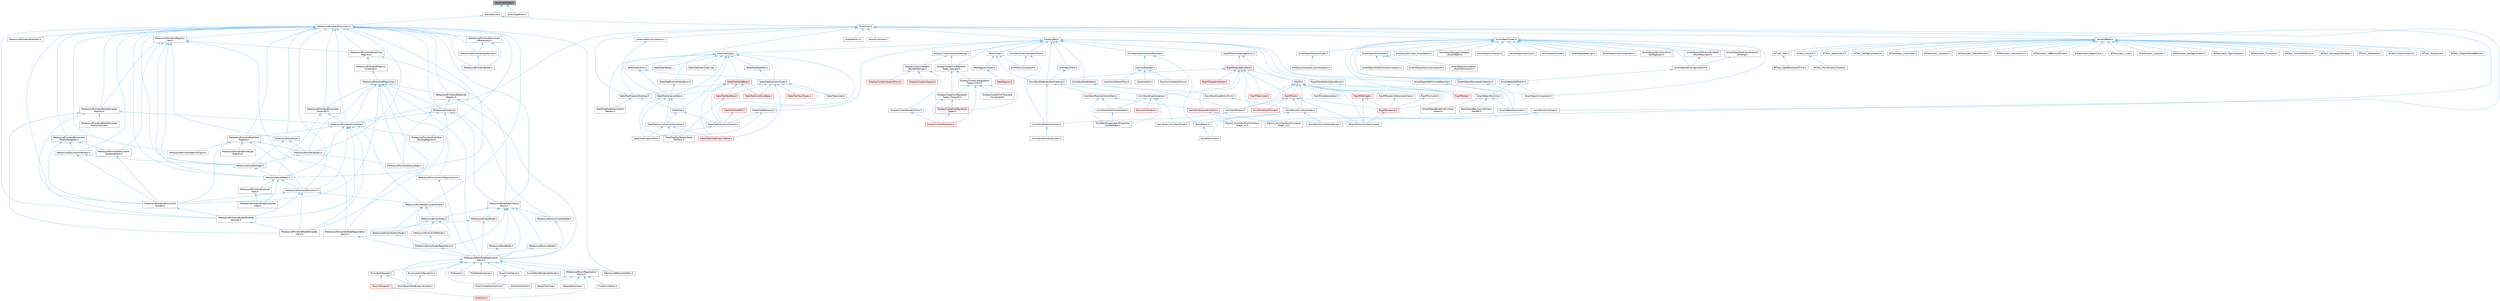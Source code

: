 digraph "StructUtilsTypes.h"
{
 // INTERACTIVE_SVG=YES
 // LATEX_PDF_SIZE
  bgcolor="transparent";
  edge [fontname=Helvetica,fontsize=10,labelfontname=Helvetica,labelfontsize=10];
  node [fontname=Helvetica,fontsize=10,shape=box,height=0.2,width=0.4];
  Node1 [id="Node000001",label="StructUtilsTypes.h",height=0.2,width=0.4,color="gray40", fillcolor="grey60", style="filled", fontcolor="black",tooltip=" "];
  Node1 -> Node2 [id="edge1_Node000001_Node000002",dir="back",color="steelblue1",style="solid",tooltip=" "];
  Node2 [id="Node000002",label="SharedStruct.h",height=0.2,width=0.4,color="grey40", fillcolor="white", style="filled",URL="$d6/da1/StructUtils_2SharedStruct_8h.html",tooltip=" "];
  Node2 -> Node3 [id="edge2_Node000002_Node000003",dir="back",color="steelblue1",style="solid",tooltip=" "];
  Node3 [id="Node000003",label="MetasoundFrontendDocument.h",height=0.2,width=0.4,color="grey40", fillcolor="white", style="filled",URL="$d2/de7/MetasoundFrontendDocument_8h.html",tooltip=" "];
  Node3 -> Node4 [id="edge3_Node000003_Node000004",dir="back",color="steelblue1",style="solid",tooltip=" "];
  Node4 [id="Node000004",label="MetasoundAssetBase.h",height=0.2,width=0.4,color="grey40", fillcolor="white", style="filled",URL="$d5/d81/MetasoundAssetBase_8h.html",tooltip=" "];
  Node4 -> Node5 [id="edge4_Node000004_Node000005",dir="back",color="steelblue1",style="solid",tooltip=" "];
  Node5 [id="Node000005",label="MetasoundFrontendAnalyzer\lView.h",height=0.2,width=0.4,color="grey40", fillcolor="white", style="filled",URL="$d0/d5e/MetasoundFrontendAnalyzerView_8h.html",tooltip=" "];
  Node5 -> Node6 [id="edge5_Node000005_Node000006",dir="back",color="steelblue1",style="solid",tooltip=" "];
  Node6 [id="Node000006",label="MetasoundFrontendGraphAnalyzer\lView.h",height=0.2,width=0.4,color="grey40", fillcolor="white", style="filled",URL="$d6/dd1/MetasoundFrontendGraphAnalyzerView_8h.html",tooltip=" "];
  Node4 -> Node6 [id="edge6_Node000004_Node000006",dir="back",color="steelblue1",style="solid",tooltip=" "];
  Node4 -> Node7 [id="edge7_Node000004_Node000007",dir="back",color="steelblue1",style="solid",tooltip=" "];
  Node7 [id="Node000007",label="MetasoundFrontendTransform.h",height=0.2,width=0.4,color="grey40", fillcolor="white", style="filled",URL="$dc/d48/MetasoundFrontendTransform_8h.html",tooltip=" "];
  Node7 -> Node8 [id="edge8_Node000007_Node000008",dir="back",color="steelblue1",style="solid",tooltip=" "];
  Node8 [id="Node000008",label="MetasoundFrontendDocument\lBuilder.h",height=0.2,width=0.4,color="grey40", fillcolor="white", style="filled",URL="$da/dfa/MetasoundFrontendDocumentBuilder_8h.html",tooltip=" "];
  Node8 -> Node9 [id="edge9_Node000008_Node000009",dir="back",color="steelblue1",style="solid",tooltip=" "];
  Node9 [id="Node000009",label="MetasoundFrontendNodeTemplate\lReroute.h",height=0.2,width=0.4,color="grey40", fillcolor="white", style="filled",URL="$d7/d33/MetasoundFrontendNodeTemplateReroute_8h.html",tooltip=" "];
  Node9 -> Node10 [id="edge10_Node000009_Node000010",dir="back",color="steelblue1",style="solid",tooltip=" "];
  Node10 [id="Node000010",label="MetasoundFrontendNodeTemplate\lInput.h",height=0.2,width=0.4,color="grey40", fillcolor="white", style="filled",URL="$d6/d69/MetasoundFrontendNodeTemplateInput_8h.html",tooltip=" "];
  Node7 -> Node10 [id="edge11_Node000007_Node000010",dir="back",color="steelblue1",style="solid",tooltip=" "];
  Node7 -> Node9 [id="edge12_Node000007_Node000009",dir="back",color="steelblue1",style="solid",tooltip=" "];
  Node7 -> Node11 [id="edge13_Node000007_Node000011",dir="back",color="steelblue1",style="solid",tooltip=" "];
  Node11 [id="Node000011",label="MetasoundFrontendSourceInterface.h",height=0.2,width=0.4,color="grey40", fillcolor="white", style="filled",URL="$de/db5/MetasoundFrontendSourceInterface_8h.html",tooltip=" "];
  Node11 -> Node12 [id="edge14_Node000011_Node000012",dir="back",color="steelblue1",style="solid",tooltip=" "];
  Node12 [id="Node000012",label="MetasoundArrayNodes.h",height=0.2,width=0.4,color="grey40", fillcolor="white", style="filled",URL="$de/d05/MetasoundArrayNodes_8h.html",tooltip=" "];
  Node12 -> Node13 [id="edge15_Node000012_Node000013",dir="back",color="steelblue1",style="solid",tooltip=" "];
  Node13 [id="Node000013",label="MetasoundArrayNodesRegistration.h",height=0.2,width=0.4,color="grey40", fillcolor="white", style="filled",URL="$d2/d35/MetasoundArrayNodesRegistration_8h.html",tooltip=" "];
  Node13 -> Node14 [id="edge16_Node000013_Node000014",dir="back",color="steelblue1",style="solid",tooltip=" "];
  Node14 [id="Node000014",label="MetasoundDataTypeRegistration\lMacro.h",height=0.2,width=0.4,color="grey40", fillcolor="white", style="filled",URL="$d1/d2b/MetasoundDataTypeRegistrationMacro_8h.html",tooltip=" "];
  Node14 -> Node15 [id="edge17_Node000014_Node000015",dir="back",color="steelblue1",style="solid",tooltip=" "];
  Node15 [id="Node000015",label="FusionPatchRenderableAsset.h",height=0.2,width=0.4,color="grey40", fillcolor="white", style="filled",URL="$d0/dd5/FusionPatchRenderableAsset_8h.html",tooltip=" "];
  Node14 -> Node16 [id="edge18_Node000014_Node000016",dir="back",color="steelblue1",style="solid",tooltip=" "];
  Node16 [id="Node000016",label="MetasoundEnumRegistration\lMacro.h",height=0.2,width=0.4,color="grey40", fillcolor="white", style="filled",URL="$dd/da6/MetasoundEnumRegistrationMacro_8h.html",tooltip=" "];
  Node16 -> Node17 [id="edge19_Node000016_Node000017",dir="back",color="steelblue1",style="solid",tooltip=" "];
  Node17 [id="Node000017",label="DelayFilterType.h",height=0.2,width=0.4,color="grey40", fillcolor="white", style="filled",URL="$da/d13/DelayFilterType_8h.html",tooltip=" "];
  Node16 -> Node18 [id="edge20_Node000016_Node000018",dir="back",color="steelblue1",style="solid",tooltip=" "];
  Node18 [id="Node000018",label="DelayStereoType.h",height=0.2,width=0.4,color="grey40", fillcolor="white", style="filled",URL="$d4/db3/DelayStereoType_8h.html",tooltip=" "];
  Node16 -> Node19 [id="edge21_Node000016_Node000019",dir="back",color="steelblue1",style="solid",tooltip=" "];
  Node19 [id="Node000019",label="MidiClock.h",height=0.2,width=0.4,color="red", fillcolor="#FFF0F0", style="filled",URL="$df/d88/MidiClock_8h.html",tooltip=" "];
  Node16 -> Node28 [id="edge22_Node000016_Node000028",dir="back",color="steelblue1",style="solid",tooltip=" "];
  Node28 [id="Node000028",label="MidiControllerID.h",height=0.2,width=0.4,color="grey40", fillcolor="white", style="filled",URL="$d0/d53/MidiControllerID_8h.html",tooltip=" "];
  Node16 -> Node29 [id="edge23_Node000016_Node000029",dir="back",color="steelblue1",style="solid",tooltip=" "];
  Node29 [id="Node000029",label="TimeSyncOption.h",height=0.2,width=0.4,color="grey40", fillcolor="white", style="filled",URL="$d4/dc5/HarmonixMetasound_2Public_2HarmonixMetasound_2DataTypes_2TimeSyncOption_8h.html",tooltip=" "];
  Node14 -> Node30 [id="edge24_Node000014_Node000030",dir="back",color="steelblue1",style="solid",tooltip=" "];
  Node30 [id="Node000030",label="MetasoundParameterPack.h",height=0.2,width=0.4,color="grey40", fillcolor="white", style="filled",URL="$d8/d84/MetasoundParameterPack_8h.html",tooltip=" "];
  Node14 -> Node31 [id="edge25_Node000014_Node000031",dir="back",color="steelblue1",style="solid",tooltip=" "];
  Node31 [id="Node000031",label="MidiAsset.h",height=0.2,width=0.4,color="grey40", fillcolor="white", style="filled",URL="$da/d6b/MidiAsset_8h.html",tooltip=" "];
  Node14 -> Node28 [id="edge26_Node000014_Node000028",dir="back",color="steelblue1",style="solid",tooltip=" "];
  Node14 -> Node32 [id="edge27_Node000014_Node000032",dir="back",color="steelblue1",style="solid",tooltip=" "];
  Node32 [id="Node000032",label="MidiStepSequence.h",height=0.2,width=0.4,color="grey40", fillcolor="white", style="filled",URL="$de/dbc/MidiStepSequence_8h.html",tooltip=" "];
  Node14 -> Node33 [id="edge28_Node000014_Node000033",dir="back",color="steelblue1",style="solid",tooltip=" "];
  Node33 [id="Node000033",label="MusicLoopConfiguration.h",height=0.2,width=0.4,color="grey40", fillcolor="white", style="filled",URL="$de/d33/MusicLoopConfiguration_8h.html",tooltip=" "];
  Node33 -> Node34 [id="edge29_Node000033_Node000034",dir="back",color="steelblue1",style="solid",tooltip=" "];
  Node34 [id="Node000034",label="MusicParameterBlueprintLibrary.h",height=0.2,width=0.4,color="grey40", fillcolor="white", style="filled",URL="$d0/d2e/MusicParameterBlueprintLibrary_8h.html",tooltip=" "];
  Node14 -> Node34 [id="edge30_Node000014_Node000034",dir="back",color="steelblue1",style="solid",tooltip=" "];
  Node14 -> Node35 [id="edge31_Node000014_Node000035",dir="back",color="steelblue1",style="solid",tooltip=" "];
  Node35 [id="Node000035",label="MusicSeekRequest.h",height=0.2,width=0.4,color="grey40", fillcolor="white", style="filled",URL="$d0/d38/MusicSeekRequest_8h.html",tooltip=" "];
  Node35 -> Node34 [id="edge32_Node000035_Node000034",dir="back",color="steelblue1",style="solid",tooltip=" "];
  Node35 -> Node36 [id="edge33_Node000035_Node000036",dir="back",color="steelblue1",style="solid",tooltip=" "];
  Node36 [id="Node000036",label="MusicTransport.h",height=0.2,width=0.4,color="red", fillcolor="#FFF0F0", style="filled",URL="$d2/d3d/MusicTransport_8h.html",tooltip=" "];
  Node36 -> Node19 [id="edge34_Node000036_Node000019",dir="back",color="steelblue1",style="solid",tooltip=" "];
  Node14 -> Node42 [id="edge35_Node000014_Node000042",dir="back",color="steelblue1",style="solid",tooltip=" "];
  Node42 [id="Node000042",label="MusicTimestamp.h",height=0.2,width=0.4,color="grey40", fillcolor="white", style="filled",URL="$dc/d8f/MusicTimestamp_8h.html",tooltip=" "];
  Node42 -> Node43 [id="edge36_Node000042_Node000043",dir="back",color="steelblue1",style="solid",tooltip=" "];
  Node43 [id="Node000043",label="MidiClockVertexAnalyzer.h",height=0.2,width=0.4,color="grey40", fillcolor="white", style="filled",URL="$d5/dfa/MidiClockVertexAnalyzer_8h.html",tooltip=" "];
  Node12 -> Node44 [id="edge37_Node000012_Node000044",dir="back",color="steelblue1",style="solid",tooltip=" "];
  Node44 [id="Node000044",label="MetasoundArrayRandomNode.h",height=0.2,width=0.4,color="grey40", fillcolor="white", style="filled",URL="$d3/d94/MetasoundArrayRandomNode_8h.html",tooltip=" "];
  Node44 -> Node13 [id="edge38_Node000044_Node000013",dir="back",color="steelblue1",style="solid",tooltip=" "];
  Node12 -> Node45 [id="edge39_Node000012_Node000045",dir="back",color="steelblue1",style="solid",tooltip=" "];
  Node45 [id="Node000045",label="MetasoundArrayShuffleNode.h",height=0.2,width=0.4,color="grey40", fillcolor="white", style="filled",URL="$db/dcb/MetasoundArrayShuffleNode_8h.html",tooltip=" "];
  Node45 -> Node13 [id="edge40_Node000045_Node000013",dir="back",color="steelblue1",style="solid",tooltip=" "];
  Node11 -> Node44 [id="edge41_Node000011_Node000044",dir="back",color="steelblue1",style="solid",tooltip=" "];
  Node11 -> Node45 [id="edge42_Node000011_Node000045",dir="back",color="steelblue1",style="solid",tooltip=" "];
  Node3 -> Node46 [id="edge43_Node000003_Node000046",dir="back",color="steelblue1",style="solid",tooltip=" "];
  Node46 [id="Node000046",label="MetasoundAssetKey.h",height=0.2,width=0.4,color="grey40", fillcolor="white", style="filled",URL="$d9/d63/MetasoundAssetKey_8h.html",tooltip=" "];
  Node46 -> Node47 [id="edge44_Node000046_Node000047",dir="back",color="steelblue1",style="solid",tooltip=" "];
  Node47 [id="Node000047",label="MetasoundAssetManager.h",height=0.2,width=0.4,color="grey40", fillcolor="white", style="filled",URL="$dd/da3/MetasoundAssetManager_8h.html",tooltip=" "];
  Node47 -> Node4 [id="edge45_Node000047_Node000004",dir="back",color="steelblue1",style="solid",tooltip=" "];
  Node46 -> Node48 [id="edge46_Node000046_Node000048",dir="back",color="steelblue1",style="solid",tooltip=" "];
  Node48 [id="Node000048",label="MetasoundFrontendQuery.h",height=0.2,width=0.4,color="grey40", fillcolor="white", style="filled",URL="$d6/dba/MetasoundFrontendQuery_8h.html",tooltip=" "];
  Node48 -> Node47 [id="edge47_Node000048_Node000047",dir="back",color="steelblue1",style="solid",tooltip=" "];
  Node48 -> Node49 [id="edge48_Node000048_Node000049",dir="back",color="steelblue1",style="solid",tooltip=" "];
  Node49 [id="Node000049",label="MetasoundFrontendQuerySteps.h",height=0.2,width=0.4,color="grey40", fillcolor="white", style="filled",URL="$d1/d63/MetasoundFrontendQuerySteps_8h.html",tooltip=" "];
  Node3 -> Node47 [id="edge49_Node000003_Node000047",dir="back",color="steelblue1",style="solid",tooltip=" "];
  Node3 -> Node50 [id="edge50_Node000003_Node000050",dir="back",color="steelblue1",style="solid",tooltip=" "];
  Node50 [id="Node000050",label="MetasoundDocumentInterface.h",height=0.2,width=0.4,color="grey40", fillcolor="white", style="filled",URL="$dd/dfb/MetasoundDocumentInterface_8h.html",tooltip=" "];
  Node50 -> Node47 [id="edge51_Node000050_Node000047",dir="back",color="steelblue1",style="solid",tooltip=" "];
  Node50 -> Node8 [id="edge52_Node000050_Node000008",dir="back",color="steelblue1",style="solid",tooltip=" "];
  Node3 -> Node51 [id="edge53_Node000003_Node000051",dir="back",color="steelblue1",style="solid",tooltip=" "];
  Node51 [id="Node000051",label="MetasoundFrontend.h",height=0.2,width=0.4,color="grey40", fillcolor="white", style="filled",URL="$d4/d31/MetasoundFrontend_8h.html",tooltip=" "];
  Node51 -> Node4 [id="edge54_Node000051_Node000004",dir="back",color="steelblue1",style="solid",tooltip=" "];
  Node51 -> Node52 [id="edge55_Node000051_Node000052",dir="back",color="steelblue1",style="solid",tooltip=" "];
  Node52 [id="Node000052",label="MetasoundAutoConverterNode.h",height=0.2,width=0.4,color="grey40", fillcolor="white", style="filled",URL="$de/d7e/MetasoundAutoConverterNode_8h.html",tooltip=" "];
  Node52 -> Node14 [id="edge56_Node000052_Node000014",dir="back",color="steelblue1",style="solid",tooltip=" "];
  Node51 -> Node53 [id="edge57_Node000051_Node000053",dir="back",color="steelblue1",style="solid",tooltip=" "];
  Node53 [id="Node000053",label="MetasoundFrontendController.h",height=0.2,width=0.4,color="grey40", fillcolor="white", style="filled",URL="$d0/d64/MetasoundFrontendController_8h.html",tooltip=" "];
  Node53 -> Node4 [id="edge58_Node000053_Node000004",dir="back",color="steelblue1",style="solid",tooltip=" "];
  Node53 -> Node54 [id="edge59_Node000053_Node000054",dir="back",color="steelblue1",style="solid",tooltip=" "];
  Node54 [id="Node000054",label="MetasoundFrontendInterface\lBindingRegistry.h",height=0.2,width=0.4,color="grey40", fillcolor="white", style="filled",URL="$da/de4/MetasoundFrontendInterfaceBindingRegistry_8h.html",tooltip=" "];
  Node53 -> Node55 [id="edge60_Node000053_Node000055",dir="back",color="steelblue1",style="solid",tooltip=" "];
  Node55 [id="Node000055",label="MetasoundFrontendInterface\lRegistry.h",height=0.2,width=0.4,color="grey40", fillcolor="white", style="filled",URL="$d7/d91/MetasoundFrontendInterfaceRegistry_8h.html",tooltip=" "];
  Node55 -> Node56 [id="edge61_Node000055_Node000056",dir="back",color="steelblue1",style="solid",tooltip=" "];
  Node56 [id="Node000056",label="MetasoundFrontendArchetype\lRegistry.h",height=0.2,width=0.4,color="grey40", fillcolor="white", style="filled",URL="$db/d0e/MetasoundFrontendArchetypeRegistry_8h.html",tooltip=" "];
  Node55 -> Node8 [id="edge62_Node000055_Node000008",dir="back",color="steelblue1",style="solid",tooltip=" "];
  Node55 -> Node48 [id="edge63_Node000055_Node000048",dir="back",color="steelblue1",style="solid",tooltip=" "];
  Node55 -> Node57 [id="edge64_Node000055_Node000057",dir="back",color="steelblue1",style="solid",tooltip=" "];
  Node57 [id="Node000057",label="MetasoundFrontendSearchEngine.h",height=0.2,width=0.4,color="grey40", fillcolor="white", style="filled",URL="$d3/de8/MetasoundFrontendSearchEngine_8h.html",tooltip=" "];
  Node55 -> Node7 [id="edge65_Node000055_Node000007",dir="back",color="steelblue1",style="solid",tooltip=" "];
  Node53 -> Node10 [id="edge66_Node000053_Node000010",dir="back",color="steelblue1",style="solid",tooltip=" "];
  Node53 -> Node9 [id="edge67_Node000053_Node000009",dir="back",color="steelblue1",style="solid",tooltip=" "];
  Node53 -> Node11 [id="edge68_Node000053_Node000011",dir="back",color="steelblue1",style="solid",tooltip=" "];
  Node53 -> Node7 [id="edge69_Node000053_Node000007",dir="back",color="steelblue1",style="solid",tooltip=" "];
  Node51 -> Node49 [id="edge70_Node000051_Node000049",dir="back",color="steelblue1",style="solid",tooltip=" "];
  Node51 -> Node58 [id="edge71_Node000051_Node000058",dir="back",color="steelblue1",style="solid",tooltip=" "];
  Node58 [id="Node000058",label="MetasoundNodeRegistration\lMacro.h",height=0.2,width=0.4,color="grey40", fillcolor="white", style="filled",URL="$d3/d0b/MetasoundNodeRegistrationMacro_8h.html",tooltip=" "];
  Node58 -> Node12 [id="edge72_Node000058_Node000012",dir="back",color="steelblue1",style="solid",tooltip=" "];
  Node58 -> Node13 [id="edge73_Node000058_Node000013",dir="back",color="steelblue1",style="solid",tooltip=" "];
  Node58 -> Node52 [id="edge74_Node000058_Node000052",dir="back",color="steelblue1",style="solid",tooltip=" "];
  Node58 -> Node14 [id="edge75_Node000058_Node000014",dir="back",color="steelblue1",style="solid",tooltip=" "];
  Node58 -> Node59 [id="edge76_Node000058_Node000059",dir="back",color="steelblue1",style="solid",tooltip=" "];
  Node59 [id="Node000059",label="MetasoundOutputNode.h",height=0.2,width=0.4,color="grey40", fillcolor="white", style="filled",URL="$d5/d06/MetasoundOutputNode_8h.html",tooltip=" "];
  Node59 -> Node60 [id="edge77_Node000059_Node000060",dir="back",color="steelblue1",style="solid",tooltip=" "];
  Node60 [id="Node000060",label="MetasoundConverterNodeRegistration\lMacro.h",height=0.2,width=0.4,color="grey40", fillcolor="white", style="filled",URL="$d1/de5/MetasoundConverterNodeRegistrationMacro_8h.html",tooltip=" "];
  Node60 -> Node14 [id="edge78_Node000060_Node000014",dir="back",color="steelblue1",style="solid",tooltip=" "];
  Node59 -> Node14 [id="edge79_Node000059_Node000014",dir="back",color="steelblue1",style="solid",tooltip=" "];
  Node58 -> Node61 [id="edge80_Node000058_Node000061",dir="back",color="steelblue1",style="solid",tooltip=" "];
  Node61 [id="Node000061",label="MetasoundReceiveNode.h",height=0.2,width=0.4,color="grey40", fillcolor="white", style="filled",URL="$d3/d08/MetasoundReceiveNode_8h.html",tooltip=" "];
  Node61 -> Node14 [id="edge81_Node000061_Node000014",dir="back",color="steelblue1",style="solid",tooltip=" "];
  Node58 -> Node62 [id="edge82_Node000058_Node000062",dir="back",color="steelblue1",style="solid",tooltip=" "];
  Node62 [id="Node000062",label="MetasoundSendNode.h",height=0.2,width=0.4,color="grey40", fillcolor="white", style="filled",URL="$dc/dca/MetasoundSendNode_8h.html",tooltip=" "];
  Node62 -> Node14 [id="edge83_Node000062_Node000014",dir="back",color="steelblue1",style="solid",tooltip=" "];
  Node3 -> Node53 [id="edge84_Node000003_Node000053",dir="back",color="steelblue1",style="solid",tooltip=" "];
  Node3 -> Node63 [id="edge85_Node000003_Node000063",dir="back",color="steelblue1",style="solid",tooltip=" "];
  Node63 [id="Node000063",label="MetasoundFrontendDataType\lRegistry.h",height=0.2,width=0.4,color="grey40", fillcolor="white", style="filled",URL="$d3/d48/MetasoundFrontendDataTypeRegistry_8h.html",tooltip=" "];
  Node63 -> Node14 [id="edge86_Node000063_Node000014",dir="back",color="steelblue1",style="solid",tooltip=" "];
  Node63 -> Node51 [id="edge87_Node000063_Node000051",dir="back",color="steelblue1",style="solid",tooltip=" "];
  Node3 -> Node64 [id="edge88_Node000003_Node000064",dir="back",color="steelblue1",style="solid",tooltip=" "];
  Node64 [id="Node000064",label="MetasoundFrontendDocument\lAccessPtr.h",height=0.2,width=0.4,color="grey40", fillcolor="white", style="filled",URL="$d6/daa/MetasoundFrontendDocumentAccessPtr_8h.html",tooltip=" "];
  Node64 -> Node4 [id="edge89_Node000064_Node000004",dir="back",color="steelblue1",style="solid",tooltip=" "];
  Node64 -> Node53 [id="edge90_Node000064_Node000053",dir="back",color="steelblue1",style="solid",tooltip=" "];
  Node3 -> Node8 [id="edge91_Node000003_Node000008",dir="back",color="steelblue1",style="solid",tooltip=" "];
  Node3 -> Node65 [id="edge92_Node000003_Node000065",dir="back",color="steelblue1",style="solid",tooltip=" "];
  Node65 [id="Node000065",label="MetasoundFrontendDocument\lIdGenerator.h",height=0.2,width=0.4,color="grey40", fillcolor="white", style="filled",URL="$dc/d7e/MetasoundFrontendDocumentIdGenerator_8h.html",tooltip=" "];
  Node65 -> Node66 [id="edge93_Node000065_Node000066",dir="back",color="steelblue1",style="solid",tooltip=" "];
  Node66 [id="Node000066",label="MetasoundFrontendGraph.h",height=0.2,width=0.4,color="grey40", fillcolor="white", style="filled",URL="$db/d4b/MetasoundFrontendGraph_8h.html",tooltip=" "];
  Node65 -> Node67 [id="edge94_Node000065_Node000067",dir="back",color="steelblue1",style="solid",tooltip=" "];
  Node67 [id="Node000067",label="MetasoundFrontendGraphBuilder.h",height=0.2,width=0.4,color="grey40", fillcolor="white", style="filled",URL="$d4/d98/MetasoundFrontendGraphBuilder_8h.html",tooltip=" "];
  Node67 -> Node66 [id="edge95_Node000067_Node000066",dir="back",color="steelblue1",style="solid",tooltip=" "];
  Node3 -> Node68 [id="edge96_Node000003_Node000068",dir="back",color="steelblue1",style="solid",tooltip=" "];
  Node68 [id="Node000068",label="MetasoundFrontendDocument\lModifyDelegates.h",height=0.2,width=0.4,color="grey40", fillcolor="white", style="filled",URL="$d8/dfc/MetasoundFrontendDocumentModifyDelegates_8h.html",tooltip=" "];
  Node68 -> Node50 [id="edge97_Node000068_Node000050",dir="back",color="steelblue1",style="solid",tooltip=" "];
  Node68 -> Node8 [id="edge98_Node000068_Node000008",dir="back",color="steelblue1",style="solid",tooltip=" "];
  Node68 -> Node69 [id="edge99_Node000068_Node000069",dir="back",color="steelblue1",style="solid",tooltip=" "];
  Node69 [id="Node000069",label="MetasoundFrontendDocument\lCacheInterface.h",height=0.2,width=0.4,color="grey40", fillcolor="white", style="filled",URL="$d9/d74/MetasoundFrontendDocumentCacheInterface_8h.html",tooltip=" "];
  Node69 -> Node8 [id="edge100_Node000069_Node000008",dir="back",color="steelblue1",style="solid",tooltip=" "];
  Node3 -> Node66 [id="edge101_Node000003_Node000066",dir="back",color="steelblue1",style="solid",tooltip=" "];
  Node3 -> Node67 [id="edge102_Node000003_Node000067",dir="back",color="steelblue1",style="solid",tooltip=" "];
  Node3 -> Node70 [id="edge103_Node000003_Node000070",dir="back",color="steelblue1",style="solid",tooltip=" "];
  Node70 [id="Node000070",label="MetasoundFrontendInterface.h",height=0.2,width=0.4,color="grey40", fillcolor="white", style="filled",URL="$df/d45/MetasoundFrontendInterface_8h.html",tooltip=" "];
  Node3 -> Node54 [id="edge104_Node000003_Node000054",dir="back",color="steelblue1",style="solid",tooltip=" "];
  Node3 -> Node55 [id="edge105_Node000003_Node000055",dir="back",color="steelblue1",style="solid",tooltip=" "];
  Node3 -> Node71 [id="edge106_Node000003_Node000071",dir="back",color="steelblue1",style="solid",tooltip=" "];
  Node71 [id="Node000071",label="MetasoundFrontendNodeClass\lRegistry.h",height=0.2,width=0.4,color="grey40", fillcolor="white", style="filled",URL="$d3/d29/MetasoundFrontendNodeClassRegistry_8h.html",tooltip=" "];
  Node71 -> Node72 [id="edge107_Node000071_Node000072",dir="back",color="steelblue1",style="solid",tooltip=" "];
  Node72 [id="Node000072",label="MetasoundFrontendRegistry\lContainer.h",height=0.2,width=0.4,color="grey40", fillcolor="white", style="filled",URL="$dd/d2f/MetasoundFrontendRegistryContainer_8h.html",tooltip=" "];
  Node72 -> Node73 [id="edge108_Node000072_Node000073",dir="back",color="steelblue1",style="solid",tooltip=" "];
  Node73 [id="Node000073",label="MetasoundFrontendRegistries.h",height=0.2,width=0.4,color="grey40", fillcolor="white", style="filled",URL="$db/d02/MetasoundFrontendRegistries_8h.html",tooltip=" "];
  Node73 -> Node60 [id="edge109_Node000073_Node000060",dir="back",color="steelblue1",style="solid",tooltip=" "];
  Node73 -> Node14 [id="edge110_Node000073_Node000014",dir="back",color="steelblue1",style="solid",tooltip=" "];
  Node73 -> Node51 [id="edge111_Node000073_Node000051",dir="back",color="steelblue1",style="solid",tooltip=" "];
  Node73 -> Node53 [id="edge112_Node000073_Node000053",dir="back",color="steelblue1",style="solid",tooltip=" "];
  Node73 -> Node63 [id="edge113_Node000073_Node000063",dir="back",color="steelblue1",style="solid",tooltip=" "];
  Node73 -> Node64 [id="edge114_Node000073_Node000064",dir="back",color="steelblue1",style="solid",tooltip=" "];
  Node73 -> Node8 [id="edge115_Node000073_Node000008",dir="back",color="steelblue1",style="solid",tooltip=" "];
  Node73 -> Node48 [id="edge116_Node000073_Node000048",dir="back",color="steelblue1",style="solid",tooltip=" "];
  Node73 -> Node49 [id="edge117_Node000073_Node000049",dir="back",color="steelblue1",style="solid",tooltip=" "];
  Node73 -> Node74 [id="edge118_Node000073_Node000074",dir="back",color="steelblue1",style="solid",tooltip=" "];
  Node74 [id="Node000074",label="MetasoundTransmissionRegistration.h",height=0.2,width=0.4,color="grey40", fillcolor="white", style="filled",URL="$d8/da5/MetasoundTransmissionRegistration_8h.html",tooltip=" "];
  Node74 -> Node14 [id="edge119_Node000074_Node000014",dir="back",color="steelblue1",style="solid",tooltip=" "];
  Node71 -> Node58 [id="edge120_Node000071_Node000058",dir="back",color="steelblue1",style="solid",tooltip=" "];
  Node3 -> Node10 [id="edge121_Node000003_Node000010",dir="back",color="steelblue1",style="solid",tooltip=" "];
  Node3 -> Node75 [id="edge122_Node000003_Node000075",dir="back",color="steelblue1",style="solid",tooltip=" "];
  Node75 [id="Node000075",label="MetasoundFrontendNodeTemplate\lRegistry.h",height=0.2,width=0.4,color="grey40", fillcolor="white", style="filled",URL="$d8/da9/MetasoundFrontendNodeTemplateRegistry_8h.html",tooltip=" "];
  Node75 -> Node53 [id="edge123_Node000075_Node000053",dir="back",color="steelblue1",style="solid",tooltip=" "];
  Node75 -> Node76 [id="edge124_Node000075_Node000076",dir="back",color="steelblue1",style="solid",tooltip=" "];
  Node76 [id="Node000076",label="MetasoundFrontendNodeTemplate\lAudioAnalyzer.h",height=0.2,width=0.4,color="grey40", fillcolor="white", style="filled",URL="$d7/dea/MetasoundFrontendNodeTemplateAudioAnalyzer_8h.html",tooltip=" "];
  Node75 -> Node10 [id="edge125_Node000075_Node000010",dir="back",color="steelblue1",style="solid",tooltip=" "];
  Node75 -> Node9 [id="edge126_Node000075_Node000009",dir="back",color="steelblue1",style="solid",tooltip=" "];
  Node3 -> Node9 [id="edge127_Node000003_Node000009",dir="back",color="steelblue1",style="solid",tooltip=" "];
  Node3 -> Node48 [id="edge128_Node000003_Node000048",dir="back",color="steelblue1",style="solid",tooltip=" "];
  Node3 -> Node77 [id="edge129_Node000003_Node000077",dir="back",color="steelblue1",style="solid",tooltip=" "];
  Node77 [id="Node000077",label="MetasoundFrontendRegistry\lKey.h",height=0.2,width=0.4,color="grey40", fillcolor="white", style="filled",URL="$d2/dfa/MetasoundFrontendRegistryKey_8h.html",tooltip=" "];
  Node77 -> Node4 [id="edge130_Node000077_Node000004",dir="back",color="steelblue1",style="solid",tooltip=" "];
  Node77 -> Node46 [id="edge131_Node000077_Node000046",dir="back",color="steelblue1",style="solid",tooltip=" "];
  Node77 -> Node47 [id="edge132_Node000077_Node000047",dir="back",color="steelblue1",style="solid",tooltip=" "];
  Node77 -> Node60 [id="edge133_Node000077_Node000060",dir="back",color="steelblue1",style="solid",tooltip=" "];
  Node77 -> Node69 [id="edge134_Node000077_Node000069",dir="back",color="steelblue1",style="solid",tooltip=" "];
  Node77 -> Node71 [id="edge135_Node000077_Node000071",dir="back",color="steelblue1",style="solid",tooltip=" "];
  Node77 -> Node75 [id="edge136_Node000077_Node000075",dir="back",color="steelblue1",style="solid",tooltip=" "];
  Node3 -> Node57 [id="edge137_Node000003_Node000057",dir="back",color="steelblue1",style="solid",tooltip=" "];
  Node3 -> Node11 [id="edge138_Node000003_Node000011",dir="back",color="steelblue1",style="solid",tooltip=" "];
  Node3 -> Node7 [id="edge139_Node000003_Node000007",dir="back",color="steelblue1",style="solid",tooltip=" "];
  Node3 -> Node58 [id="edge140_Node000003_Node000058",dir="back",color="steelblue1",style="solid",tooltip=" "];
  Node3 -> Node30 [id="edge141_Node000003_Node000030",dir="back",color="steelblue1",style="solid",tooltip=" "];
  Node2 -> Node78 [id="edge142_Node000002_Node000078",dir="back",color="steelblue1",style="solid",tooltip=" "];
  Node78 [id="Node000078",label="StructView.h",height=0.2,width=0.4,color="grey40", fillcolor="white", style="filled",URL="$d6/d2a/StructUtils_2StructView_8h.html",tooltip=" "];
  Node78 -> Node79 [id="edge143_Node000078_Node000079",dir="back",color="steelblue1",style="solid",tooltip=" "];
  Node79 [id="Node000079",label="AnimNextAnimGraph.h",height=0.2,width=0.4,color="grey40", fillcolor="white", style="filled",URL="$df/daf/AnimNextAnimGraph_8h.html",tooltip=" "];
  Node79 -> Node80 [id="edge144_Node000079_Node000080",dir="back",color="steelblue1",style="solid",tooltip=" "];
  Node80 [id="Node000080",label="RigUnit_AnimNextRunAnimation\lGraph_v1.h",height=0.2,width=0.4,color="grey40", fillcolor="white", style="filled",URL="$d1/df7/RigUnit__AnimNextRunAnimationGraph__v1_8h.html",tooltip=" "];
  Node79 -> Node81 [id="edge145_Node000079_Node000081",dir="back",color="steelblue1",style="solid",tooltip=" "];
  Node81 [id="Node000081",label="RigUnit_AnimNextRunAnimation\lGraph_v2.h",height=0.2,width=0.4,color="grey40", fillcolor="white", style="filled",URL="$d6/d84/RigUnit__AnimNextRunAnimationGraph__v2_8h.html",tooltip=" "];
  Node78 -> Node82 [id="edge146_Node000078_Node000082",dir="back",color="steelblue1",style="solid",tooltip=" "];
  Node82 [id="Node000082",label="AnimNextAnimGraphSettings.h",height=0.2,width=0.4,color="grey40", fillcolor="white", style="filled",URL="$d9/da8/AnimNextAnimGraphSettings_8h.html",tooltip=" "];
  Node78 -> Node83 [id="edge147_Node000078_Node000083",dir="back",color="steelblue1",style="solid",tooltip=" "];
  Node83 [id="Node000083",label="IGraphFactory.h",height=0.2,width=0.4,color="grey40", fillcolor="white", style="filled",URL="$d0/d51/IGraphFactory_8h.html",tooltip=" "];
  Node78 -> Node84 [id="edge148_Node000078_Node000084",dir="back",color="steelblue1",style="solid",tooltip=" "];
  Node84 [id="Node000084",label="InstancedStructContainer.h",height=0.2,width=0.4,color="grey40", fillcolor="white", style="filled",URL="$dc/df3/StructUtils_2InstancedStructContainer_8h.html",tooltip=" "];
  Node84 -> Node85 [id="edge149_Node000084_Node000085",dir="back",color="steelblue1",style="solid",tooltip=" "];
  Node85 [id="Node000085",label="StateTreeInstanceData.h",height=0.2,width=0.4,color="grey40", fillcolor="white", style="filled",URL="$de/da1/StateTreeInstanceData_8h.html",tooltip=" "];
  Node85 -> Node86 [id="edge150_Node000085_Node000086",dir="back",color="steelblue1",style="solid",tooltip=" "];
  Node86 [id="Node000086",label="StateTree.h",height=0.2,width=0.4,color="grey40", fillcolor="white", style="filled",URL="$de/d30/StateTree_8h.html",tooltip=" "];
  Node86 -> Node87 [id="edge151_Node000086_Node000087",dir="back",color="steelblue1",style="solid",tooltip=" "];
  Node87 [id="Node000087",label="StateTreeAsyncExecutionContext.h",height=0.2,width=0.4,color="grey40", fillcolor="white", style="filled",URL="$dd/d7b/StateTreeAsyncExecutionContext_8h.html",tooltip=" "];
  Node87 -> Node88 [id="edge152_Node000087_Node000088",dir="back",color="steelblue1",style="solid",tooltip=" "];
  Node88 [id="Node000088",label="StateTreeNodeBlueprintBase.h",height=0.2,width=0.4,color="red", fillcolor="#FFF0F0", style="filled",URL="$d8/d2c/StateTreeNodeBlueprintBase_8h.html",tooltip=" "];
  Node87 -> Node93 [id="edge153_Node000087_Node000093",dir="back",color="steelblue1",style="solid",tooltip=" "];
  Node93 [id="Node000093",label="StateTreePropertyRef.h",height=0.2,width=0.4,color="grey40", fillcolor="white", style="filled",URL="$dd/dae/StateTreePropertyRef_8h.html",tooltip=" "];
  Node87 -> Node94 [id="edge154_Node000087_Node000094",dir="back",color="steelblue1",style="solid",tooltip=" "];
  Node94 [id="Node000094",label="StateTreeRunParallelState\lTreeTask.h",height=0.2,width=0.4,color="grey40", fillcolor="white", style="filled",URL="$d0/d11/StateTreeRunParallelStateTreeTask_8h.html",tooltip=" "];
  Node86 -> Node95 [id="edge155_Node000086_Node000095",dir="back",color="steelblue1",style="solid",tooltip=" "];
  Node95 [id="Node000095",label="StateTreeExecutionContext.h",height=0.2,width=0.4,color="grey40", fillcolor="white", style="filled",URL="$d0/d75/StateTreeExecutionContext_8h.html",tooltip=" "];
  Node95 -> Node93 [id="edge156_Node000095_Node000093",dir="back",color="steelblue1",style="solid",tooltip=" "];
  Node85 -> Node87 [id="edge157_Node000085_Node000087",dir="back",color="steelblue1",style="solid",tooltip=" "];
  Node85 -> Node93 [id="edge158_Node000085_Node000093",dir="back",color="steelblue1",style="solid",tooltip=" "];
  Node85 -> Node94 [id="edge159_Node000085_Node000094",dir="back",color="steelblue1",style="solid",tooltip=" "];
  Node78 -> Node53 [id="edge160_Node000078_Node000053",dir="back",color="steelblue1",style="solid",tooltip=" "];
  Node78 -> Node96 [id="edge161_Node000078_Node000096",dir="back",color="steelblue1",style="solid",tooltip=" "];
  Node96 [id="Node000096",label="PropertyBag.h",height=0.2,width=0.4,color="grey40", fillcolor="white", style="filled",URL="$de/d60/StructUtils_2PropertyBag_8h.html",tooltip=" "];
  Node96 -> Node97 [id="edge162_Node000096_Node000097",dir="back",color="steelblue1",style="solid",tooltip=" "];
  Node97 [id="Node000097",label="AnimNextDataInterfaceInstance.h",height=0.2,width=0.4,color="grey40", fillcolor="white", style="filled",URL="$d4/dc0/AnimNextDataInterfaceInstance_8h.html",tooltip=" "];
  Node97 -> Node98 [id="edge163_Node000097_Node000098",dir="back",color="steelblue1",style="solid",tooltip=" "];
  Node98 [id="Node000098",label="AnimNextGraphInstance.h",height=0.2,width=0.4,color="grey40", fillcolor="white", style="filled",URL="$df/d5e/AnimNextGraphInstance_8h.html",tooltip=" "];
  Node98 -> Node99 [id="edge164_Node000098_Node000099",dir="back",color="steelblue1",style="solid",tooltip=" "];
  Node99 [id="Node000099",label="AnimNextGraphContextData.h",height=0.2,width=0.4,color="grey40", fillcolor="white", style="filled",URL="$d6/d0a/AnimNextGraphContextData_8h.html",tooltip=" "];
  Node99 -> Node100 [id="edge165_Node000099_Node000100",dir="back",color="steelblue1",style="solid",tooltip=" "];
  Node100 [id="Node000100",label="AnimNextGraphLatentProperties\lContextData.h",height=0.2,width=0.4,color="grey40", fillcolor="white", style="filled",URL="$da/d49/AnimNextGraphLatentPropertiesContextData_8h.html",tooltip=" "];
  Node98 -> Node100 [id="edge166_Node000098_Node000100",dir="back",color="steelblue1",style="solid",tooltip=" "];
  Node98 -> Node101 [id="edge167_Node000098_Node000101",dir="back",color="steelblue1",style="solid",tooltip=" "];
  Node101 [id="Node000101",label="AnimNode_AnimNextGraph.h",height=0.2,width=0.4,color="grey40", fillcolor="white", style="filled",URL="$d5/d20/AnimNode__AnimNextGraph_8h.html",tooltip=" "];
  Node98 -> Node102 [id="edge168_Node000098_Node000102",dir="back",color="steelblue1",style="solid",tooltip=" "];
  Node102 [id="Node000102",label="ExecutionContext.h",height=0.2,width=0.4,color="red", fillcolor="#FFF0F0", style="filled",URL="$d2/da1/ExecutionContext_8h.html",tooltip=" "];
  Node97 -> Node112 [id="edge169_Node000097_Node000112",dir="back",color="steelblue1",style="solid",tooltip=" "];
  Node112 [id="Node000112",label="AnimNextModuleContextData.h",height=0.2,width=0.4,color="grey40", fillcolor="white", style="filled",URL="$d8/d3c/AnimNextModuleContextData_8h.html",tooltip=" "];
  Node112 -> Node113 [id="edge170_Node000112_Node000113",dir="back",color="steelblue1",style="solid",tooltip=" "];
  Node113 [id="Node000113",label="AnimNextExecuteContext.h",height=0.2,width=0.4,color="red", fillcolor="#FFF0F0", style="filled",URL="$de/da5/AnimNextExecuteContext_8h.html",tooltip=" "];
  Node113 -> Node80 [id="edge171_Node000113_Node000080",dir="back",color="steelblue1",style="solid",tooltip=" "];
  Node113 -> Node81 [id="edge172_Node000113_Node000081",dir="back",color="steelblue1",style="solid",tooltip=" "];
  Node112 -> Node99 [id="edge173_Node000112_Node000099",dir="back",color="steelblue1",style="solid",tooltip=" "];
  Node112 -> Node100 [id="edge174_Node000112_Node000100",dir="back",color="steelblue1",style="solid",tooltip=" "];
  Node97 -> Node132 [id="edge175_Node000097_Node000132",dir="back",color="steelblue1",style="solid",tooltip=" "];
  Node132 [id="Node000132",label="AnimNextModuleInstance.h",height=0.2,width=0.4,color="grey40", fillcolor="white", style="filled",URL="$d7/dbe/AnimNextModuleInstance_8h.html",tooltip=" "];
  Node132 -> Node133 [id="edge176_Node000132_Node000133",dir="back",color="steelblue1",style="solid",tooltip=" "];
  Node133 [id="Node000133",label="AnimNextWorldSubsystem.h",height=0.2,width=0.4,color="grey40", fillcolor="white", style="filled",URL="$df/d2f/AnimNextWorldSubsystem_8h.html",tooltip=" "];
  Node96 -> Node134 [id="edge177_Node000096_Node000134",dir="back",color="steelblue1",style="solid",tooltip=" "];
  Node134 [id="Node000134",label="AnimNextDataInterfacePayload.h",height=0.2,width=0.4,color="grey40", fillcolor="white", style="filled",URL="$df/d39/AnimNextDataInterfacePayload_8h.html",tooltip=" "];
  Node134 -> Node135 [id="edge178_Node000134_Node000135",dir="back",color="steelblue1",style="solid",tooltip=" "];
  Node135 [id="Node000135",label="IBlendStack.h",height=0.2,width=0.4,color="grey40", fillcolor="white", style="filled",URL="$df/d73/IBlendStack_8h.html",tooltip=" "];
  Node135 -> Node109 [id="edge179_Node000135_Node000109",dir="back",color="steelblue1",style="solid",tooltip=" "];
  Node109 [id="Node000109",label="BlendStackTrait.h",height=0.2,width=0.4,color="grey40", fillcolor="white", style="filled",URL="$dd/dc9/BlendStackTrait_8h.html",tooltip=" "];
  Node134 -> Node136 [id="edge180_Node000134_Node000136",dir="back",color="steelblue1",style="solid",tooltip=" "];
  Node136 [id="Node000136",label="InjectionRequest.h",height=0.2,width=0.4,color="grey40", fillcolor="white", style="filled",URL="$df/d85/InjectionRequest_8h.html",tooltip=" "];
  Node136 -> Node137 [id="edge181_Node000136_Node000137",dir="back",color="steelblue1",style="solid",tooltip=" "];
  Node137 [id="Node000137",label="InjectionCallbackProxy.h",height=0.2,width=0.4,color="grey40", fillcolor="white", style="filled",URL="$d2/df7/InjectionCallbackProxy_8h.html",tooltip=" "];
  Node136 -> Node138 [id="edge182_Node000136_Node000138",dir="back",color="steelblue1",style="solid",tooltip=" "];
  Node138 [id="Node000138",label="InjectionUtils.h",height=0.2,width=0.4,color="grey40", fillcolor="white", style="filled",URL="$de/dca/InjectionUtils_8h.html",tooltip=" "];
  Node136 -> Node139 [id="edge183_Node000136_Node000139",dir="back",color="steelblue1",style="solid",tooltip=" "];
  Node139 [id="Node000139",label="PlayAnimCallbackProxy.h",height=0.2,width=0.4,color="grey40", fillcolor="white", style="filled",URL="$d9/dd0/PlayAnimCallbackProxy_8h.html",tooltip=" "];
  Node96 -> Node140 [id="edge184_Node000096_Node000140",dir="back",color="steelblue1",style="solid",tooltip=" "];
  Node140 [id="Node000140",label="AnimNextGraphState.h",height=0.2,width=0.4,color="grey40", fillcolor="white", style="filled",URL="$d5/d54/AnimNextGraphState_8h.html",tooltip=" "];
  Node140 -> Node141 [id="edge185_Node000140_Node000141",dir="back",color="steelblue1",style="solid",tooltip=" "];
  Node141 [id="Node000141",label="AnimNextGraphEntryPoint.h",height=0.2,width=0.4,color="grey40", fillcolor="white", style="filled",URL="$db/d5b/AnimNextGraphEntryPoint_8h.html",tooltip=" "];
  Node141 -> Node142 [id="edge186_Node000141_Node000142",dir="back",color="steelblue1",style="solid",tooltip=" "];
  Node142 [id="Node000142",label="AnimNextAnimationGraph.h",height=0.2,width=0.4,color="grey40", fillcolor="white", style="filled",URL="$d4/dc3/AnimNextAnimationGraph_8h.html",tooltip=" "];
  Node142 -> Node82 [id="edge187_Node000142_Node000082",dir="back",color="steelblue1",style="solid",tooltip=" "];
  Node142 -> Node101 [id="edge188_Node000142_Node000101",dir="back",color="steelblue1",style="solid",tooltip=" "];
  Node142 -> Node109 [id="edge189_Node000142_Node000109",dir="back",color="steelblue1",style="solid",tooltip=" "];
  Node142 -> Node135 [id="edge190_Node000142_Node000135",dir="back",color="steelblue1",style="solid",tooltip=" "];
  Node140 -> Node143 [id="edge191_Node000140_Node000143",dir="back",color="steelblue1",style="solid",tooltip=" "];
  Node143 [id="Node000143",label="AnimNextModule.h",height=0.2,width=0.4,color="grey40", fillcolor="white", style="filled",URL="$d1/dac/AnimNextModule_8h.html",tooltip=" "];
  Node143 -> Node132 [id="edge192_Node000143_Node000132",dir="back",color="steelblue1",style="solid",tooltip=" "];
  Node96 -> Node144 [id="edge193_Node000096_Node000144",dir="back",color="steelblue1",style="solid",tooltip=" "];
  Node144 [id="Node000144",label="AnimNextPublicVariablesProxy.h",height=0.2,width=0.4,color="grey40", fillcolor="white", style="filled",URL="$dc/de4/AnimNextPublicVariablesProxy_8h.html",tooltip=" "];
  Node144 -> Node145 [id="edge194_Node000144_Node000145",dir="back",color="steelblue1",style="solid",tooltip=" "];
  Node145 [id="Node000145",label="AnimNextComponent.h",height=0.2,width=0.4,color="grey40", fillcolor="white", style="filled",URL="$d2/d67/AnimNextComponent_8h.html",tooltip=" "];
  Node144 -> Node132 [id="edge195_Node000144_Node000132",dir="back",color="steelblue1",style="solid",tooltip=" "];
  Node96 -> Node146 [id="edge196_Node000096_Node000146",dir="back",color="steelblue1",style="solid",tooltip=" "];
  Node146 [id="Node000146",label="AnimNextTrace.h",height=0.2,width=0.4,color="grey40", fillcolor="white", style="filled",URL="$d5/d1d/AnimNextTrace_8h.html",tooltip=" "];
  Node146 -> Node97 [id="edge197_Node000146_Node000097",dir="back",color="steelblue1",style="solid",tooltip=" "];
  Node96 -> Node147 [id="edge198_Node000096_Node000147",dir="back",color="steelblue1",style="solid",tooltip=" "];
  Node147 [id="Node000147",label="DisplayClusterConfiguration\lTypes_Upscaler.h",height=0.2,width=0.4,color="grey40", fillcolor="white", style="filled",URL="$d8/d0f/DisplayClusterConfigurationTypes__Upscaler_8h.html",tooltip=" "];
  Node147 -> Node148 [id="edge199_Node000147_Node000148",dir="back",color="steelblue1",style="solid",tooltip=" "];
  Node148 [id="Node000148",label="DisplayClusterConfiguration\lTypes_ICVFX.h",height=0.2,width=0.4,color="grey40", fillcolor="white", style="filled",URL="$d3/dc4/DisplayClusterConfigurationTypes__ICVFX_8h.html",tooltip=" "];
  Node148 -> Node149 [id="edge200_Node000148_Node000149",dir="back",color="steelblue1",style="solid",tooltip=" "];
  Node149 [id="Node000149",label="DisplayClusterConfiguration\lTypes.h",height=0.2,width=0.4,color="red", fillcolor="#FFF0F0", style="filled",URL="$d5/dc6/DisplayClusterConfigurationTypes_8h.html",tooltip=" "];
  Node149 -> Node154 [id="edge201_Node000149_Node000154",dir="back",color="steelblue1",style="solid",tooltip=" "];
  Node154 [id="Node000154",label="DisplayClusterRootActor.h",height=0.2,width=0.4,color="red", fillcolor="#FFF0F0", style="filled",URL="$d0/d41/DisplayClusterRootActor_8h.html",tooltip=" "];
  Node148 -> Node159 [id="edge202_Node000148_Node000159",dir="back",color="steelblue1",style="solid",tooltip=" "];
  Node159 [id="Node000159",label="DisplayClusterConfiguration\lTypes_Viewport.h",height=0.2,width=0.4,color="grey40", fillcolor="white", style="filled",URL="$d1/d6b/DisplayClusterConfigurationTypes__Viewport_8h.html",tooltip=" "];
  Node159 -> Node149 [id="edge203_Node000159_Node000149",dir="back",color="steelblue1",style="solid",tooltip=" "];
  Node159 -> Node154 [id="edge204_Node000159_Node000154",dir="back",color="steelblue1",style="solid",tooltip=" "];
  Node148 -> Node160 [id="edge205_Node000148_Node000160",dir="back",color="steelblue1",style="solid",tooltip=" "];
  Node160 [id="Node000160",label="DisplayClusterICVFXCamera\lComponent.h",height=0.2,width=0.4,color="grey40", fillcolor="white", style="filled",URL="$d9/de0/DisplayClusterICVFXCameraComponent_8h.html",tooltip=" "];
  Node148 -> Node154 [id="edge206_Node000148_Node000154",dir="back",color="steelblue1",style="solid",tooltip=" "];
  Node147 -> Node159 [id="edge207_Node000147_Node000159",dir="back",color="steelblue1",style="solid",tooltip=" "];
  Node96 -> Node161 [id="edge208_Node000096_Node000161",dir="back",color="steelblue1",style="solid",tooltip=" "];
  Node161 [id="Node000161",label="DisplayClusterUpscalerSettings.h",height=0.2,width=0.4,color="grey40", fillcolor="white", style="filled",URL="$df/d33/DisplayClusterUpscalerSettings_8h.html",tooltip=" "];
  Node161 -> Node147 [id="edge209_Node000161_Node000147",dir="back",color="steelblue1",style="solid",tooltip=" "];
  Node161 -> Node162 [id="edge210_Node000161_Node000162",dir="back",color="steelblue1",style="solid",tooltip=" "];
  Node162 [id="Node000162",label="DisplayClusterViewport\l_RenderSettings.h",height=0.2,width=0.4,color="grey40", fillcolor="white", style="filled",URL="$d8/d35/DisplayClusterViewport__RenderSettings_8h.html",tooltip=" "];
  Node162 -> Node163 [id="edge211_Node000162_Node000163",dir="back",color="steelblue1",style="solid",tooltip=" "];
  Node163 [id="Node000163",label="DisplayClusterRenderFrame.h",height=0.2,width=0.4,color="grey40", fillcolor="white", style="filled",URL="$d2/d86/DisplayClusterRenderFrame_8h.html",tooltip=" "];
  Node163 -> Node154 [id="edge212_Node000163_Node000154",dir="back",color="steelblue1",style="solid",tooltip=" "];
  Node162 -> Node164 [id="edge213_Node000162_Node000164",dir="back",color="steelblue1",style="solid",tooltip=" "];
  Node164 [id="Node000164",label="IDisplayClusterViewport.h",height=0.2,width=0.4,color="red", fillcolor="#FFF0F0", style="filled",URL="$dc/d64/IDisplayClusterViewport_8h.html",tooltip=" "];
  Node162 -> Node167 [id="edge214_Node000162_Node000167",dir="back",color="steelblue1",style="solid",tooltip=" "];
  Node167 [id="Node000167",label="IDisplayClusterViewportProxy.h",height=0.2,width=0.4,color="red", fillcolor="#FFF0F0", style="filled",URL="$df/dfd/IDisplayClusterViewportProxy_8h.html",tooltip=" "];
  Node96 -> Node169 [id="edge215_Node000096_Node000169",dir="back",color="steelblue1",style="solid",tooltip=" "];
  Node169 [id="Node000169",label="ParamType.h",height=0.2,width=0.4,color="grey40", fillcolor="white", style="filled",URL="$d5/daf/ParamType_8h.html",tooltip=" "];
  Node169 -> Node145 [id="edge216_Node000169_Node000145",dir="back",color="steelblue1",style="solid",tooltip=" "];
  Node169 -> Node97 [id="edge217_Node000169_Node000097",dir="back",color="steelblue1",style="solid",tooltip=" "];
  Node169 -> Node170 [id="edge218_Node000169_Node000170",dir="back",color="steelblue1",style="solid",tooltip=" "];
  Node170 [id="Node000170",label="DataRegistryTypes.h",height=0.2,width=0.4,color="grey40", fillcolor="white", style="filled",URL="$de/d7c/DataRegistryTypes_8h.html",tooltip=" "];
  Node170 -> Node171 [id="edge219_Node000170_Node000171",dir="back",color="steelblue1",style="solid",tooltip=" "];
  Node171 [id="Node000171",label="DataRegistry.h",height=0.2,width=0.4,color="red", fillcolor="#FFF0F0", style="filled",URL="$d9/d59/DataRegistry_8h.html",tooltip=" "];
  Node96 -> Node184 [id="edge220_Node000096_Node000184",dir="back",color="steelblue1",style="solid",tooltip=" "];
  Node184 [id="Node000184",label="RigVMMemoryStorageStruct.h",height=0.2,width=0.4,color="grey40", fillcolor="white", style="filled",URL="$dd/d96/RigVMMemoryStorageStruct_8h.html",tooltip=" "];
  Node184 -> Node185 [id="edge221_Node000184_Node000185",dir="back",color="steelblue1",style="solid",tooltip=" "];
  Node185 [id="Node000185",label="RigVM.h",height=0.2,width=0.4,color="grey40", fillcolor="white", style="filled",URL="$d0/d5e/RigVM_8h.html",tooltip=" "];
  Node185 -> Node142 [id="edge222_Node000185_Node000142",dir="back",color="steelblue1",style="solid",tooltip=" "];
  Node185 -> Node143 [id="edge223_Node000185_Node000143",dir="back",color="steelblue1",style="solid",tooltip=" "];
  Node185 -> Node186 [id="edge224_Node000185_Node000186",dir="back",color="steelblue1",style="solid",tooltip=" "];
  Node186 [id="Node000186",label="RigVMBlueprint.h",height=0.2,width=0.4,color="red", fillcolor="#FFF0F0", style="filled",URL="$df/d44/RigVMBlueprint_8h.html",tooltip=" "];
  Node186 -> Node207 [id="edge225_Node000186_Node000207",dir="back",color="steelblue1",style="solid",tooltip=" "];
  Node207 [id="Node000207",label="SRigVMExecutionStackView.h",height=0.2,width=0.4,color="grey40", fillcolor="white", style="filled",URL="$d9/d2b/SRigVMExecutionStackView_8h.html",tooltip=" "];
  Node185 -> Node218 [id="edge226_Node000185_Node000218",dir="back",color="steelblue1",style="solid",tooltip=" "];
  Node218 [id="Node000218",label="RigVMBlueprintGeneratedClass.h",height=0.2,width=0.4,color="grey40", fillcolor="white", style="filled",URL="$d4/dec/RigVMBlueprintGeneratedClass_8h.html",tooltip=" "];
  Node218 -> Node186 [id="edge227_Node000218_Node000186",dir="back",color="steelblue1",style="solid",tooltip=" "];
  Node185 -> Node219 [id="edge228_Node000185_Node000219",dir="back",color="steelblue1",style="solid",tooltip=" "];
  Node219 [id="Node000219",label="RigVMCodeGenerator.h",height=0.2,width=0.4,color="grey40", fillcolor="white", style="filled",URL="$d4/d2b/RigVMCodeGenerator_8h.html",tooltip=" "];
  Node185 -> Node220 [id="edge229_Node000185_Node000220",dir="back",color="steelblue1",style="solid",tooltip=" "];
  Node220 [id="Node000220",label="RigVMCompiler.h",height=0.2,width=0.4,color="grey40", fillcolor="white", style="filled",URL="$d7/d63/RigVMCompiler_8h.html",tooltip=" "];
  Node220 -> Node186 [id="edge230_Node000220_Node000186",dir="back",color="steelblue1",style="solid",tooltip=" "];
  Node185 -> Node221 [id="edge231_Node000185_Node000221",dir="back",color="steelblue1",style="solid",tooltip=" "];
  Node221 [id="Node000221",label="RigVMEdGraph.h",height=0.2,width=0.4,color="red", fillcolor="#FFF0F0", style="filled",URL="$d9/d8c/RigVMEdGraph_8h.html",tooltip=" "];
  Node221 -> Node186 [id="edge232_Node000221_Node000186",dir="back",color="steelblue1",style="solid",tooltip=" "];
  Node221 -> Node207 [id="edge233_Node000221_Node000207",dir="back",color="steelblue1",style="solid",tooltip=" "];
  Node185 -> Node225 [id="edge234_Node000185_Node000225",dir="back",color="steelblue1",style="solid",tooltip=" "];
  Node225 [id="Node000225",label="RigVMHost.h",height=0.2,width=0.4,color="red", fillcolor="#FFF0F0", style="filled",URL="$d5/d04/RigVMHost_8h.html",tooltip=" "];
  Node225 -> Node142 [id="edge235_Node000225_Node000142",dir="back",color="steelblue1",style="solid",tooltip=" "];
  Node225 -> Node143 [id="edge236_Node000225_Node000143",dir="back",color="steelblue1",style="solid",tooltip=" "];
  Node225 -> Node226 [id="edge237_Node000225_Node000226",dir="back",color="steelblue1",style="solid",tooltip=" "];
  Node226 [id="Node000226",label="AnimNextRigVMAsset.h",height=0.2,width=0.4,color="red", fillcolor="#FFF0F0", style="filled",URL="$d8/d0c/AnimNextRigVMAsset_8h.html",tooltip=" "];
  Node225 -> Node186 [id="edge238_Node000225_Node000186",dir="back",color="steelblue1",style="solid",tooltip=" "];
  Node225 -> Node207 [id="edge239_Node000225_Node000207",dir="back",color="steelblue1",style="solid",tooltip=" "];
  Node185 -> Node231 [id="edge240_Node000185_Node000231",dir="back",color="steelblue1",style="solid",tooltip=" "];
  Node231 [id="Node000231",label="RigVMNativized.h",height=0.2,width=0.4,color="red", fillcolor="#FFF0F0", style="filled",URL="$df/d99/RigVMNativized_8h.html",tooltip=" "];
  Node185 -> Node233 [id="edge241_Node000185_Node000233",dir="back",color="steelblue1",style="solid",tooltip=" "];
  Node233 [id="Node000233",label="RigVMNode.h",height=0.2,width=0.4,color="red", fillcolor="#FFF0F0", style="filled",URL="$df/d31/RigVMNode_8h.html",tooltip=" "];
  Node185 -> Node207 [id="edge242_Node000185_Node000207",dir="back",color="steelblue1",style="solid",tooltip=" "];
  Node184 -> Node274 [id="edge243_Node000184_Node000274",dir="back",color="steelblue1",style="solid",tooltip=" "];
  Node274 [id="Node000274",label="RigVMExecuteContext.h",height=0.2,width=0.4,color="red", fillcolor="#FFF0F0", style="filled",URL="$d8/d0d/RigVMExecuteContext_8h.html",tooltip=" "];
  Node274 -> Node97 [id="edge244_Node000274_Node000097",dir="back",color="steelblue1",style="solid",tooltip=" "];
  Node274 -> Node113 [id="edge245_Node000274_Node000113",dir="back",color="steelblue1",style="solid",tooltip=" "];
  Node274 -> Node98 [id="edge246_Node000274_Node000098",dir="back",color="steelblue1",style="solid",tooltip=" "];
  Node274 -> Node226 [id="edge247_Node000274_Node000226",dir="back",color="steelblue1",style="solid",tooltip=" "];
  Node274 -> Node185 [id="edge248_Node000274_Node000185",dir="back",color="steelblue1",style="solid",tooltip=" "];
  Node274 -> Node275 [id="edge249_Node000274_Node000275",dir="back",color="steelblue1",style="solid",tooltip=" "];
  Node275 [id="Node000275",label="RigVMDispatchFactory.h",height=0.2,width=0.4,color="red", fillcolor="#FFF0F0", style="filled",URL="$de/d6b/RigVMDispatchFactory_8h.html",tooltip=" "];
  Node274 -> Node225 [id="edge250_Node000274_Node000225",dir="back",color="steelblue1",style="solid",tooltip=" "];
  Node274 -> Node231 [id="edge251_Node000274_Node000231",dir="back",color="steelblue1",style="solid",tooltip=" "];
  Node96 -> Node349 [id="edge252_Node000096_Node000349",dir="back",color="steelblue1",style="solid",tooltip=" "];
  Node349 [id="Node000349",label="RigVMTraitDefaultValueStruct.h",height=0.2,width=0.4,color="grey40", fillcolor="white", style="filled",URL="$d7/dc8/RigVMTraitDefaultValueStruct_8h.html",tooltip=" "];
  Node349 -> Node233 [id="edge253_Node000349_Node000233",dir="back",color="steelblue1",style="solid",tooltip=" "];
  Node96 -> Node350 [id="edge254_Node000096_Node000350",dir="back",color="steelblue1",style="solid",tooltip=" "];
  Node350 [id="Node000350",label="SmartObjectDefinition.h",height=0.2,width=0.4,color="grey40", fillcolor="white", style="filled",URL="$db/d50/SmartObjectDefinition_8h.html",tooltip=" "];
  Node350 -> Node351 [id="edge255_Node000350_Node000351",dir="back",color="steelblue1",style="solid",tooltip=" "];
  Node351 [id="Node000351",label="SmartObjectComponent.h",height=0.2,width=0.4,color="grey40", fillcolor="white", style="filled",URL="$d4/da3/SmartObjectComponent_8h.html",tooltip=" "];
  Node350 -> Node352 [id="edge256_Node000350_Node000352",dir="back",color="steelblue1",style="solid",tooltip=" "];
  Node352 [id="Node000352",label="SmartObjectRuntime.h",height=0.2,width=0.4,color="grey40", fillcolor="white", style="filled",URL="$d7/d64/SmartObjectRuntime_8h.html",tooltip=" "];
  Node352 -> Node353 [id="edge257_Node000352_Node000353",dir="back",color="steelblue1",style="solid",tooltip=" "];
  Node353 [id="Node000353",label="BlackboardKeyType_SOClaim\lHandle.h",height=0.2,width=0.4,color="grey40", fillcolor="white", style="filled",URL="$d7/d1f/BlackboardKeyType__SOClaimHandle_8h.html",tooltip=" "];
  Node352 -> Node354 [id="edge258_Node000352_Node000354",dir="back",color="steelblue1",style="solid",tooltip=" "];
  Node354 [id="Node000354",label="SmartObjectBlueprintFunction\lLibrary.h",height=0.2,width=0.4,color="grey40", fillcolor="white", style="filled",URL="$de/d88/SmartObjectBlueprintFunctionLibrary_8h.html",tooltip=" "];
  Node352 -> Node355 [id="edge259_Node000352_Node000355",dir="back",color="steelblue1",style="solid",tooltip=" "];
  Node355 [id="Node000355",label="SmartObjectSubsystem.h",height=0.2,width=0.4,color="grey40", fillcolor="white", style="filled",URL="$dd/d17/SmartObjectSubsystem_8h.html",tooltip=" "];
  Node96 -> Node356 [id="edge260_Node000096_Node000356",dir="back",color="steelblue1",style="solid",tooltip=" "];
  Node356 [id="Node000356",label="SmartObjectDefinitionReference.h",height=0.2,width=0.4,color="grey40", fillcolor="white", style="filled",URL="$dc/def/SmartObjectDefinitionReference_8h.html",tooltip=" "];
  Node356 -> Node351 [id="edge261_Node000356_Node000351",dir="back",color="steelblue1",style="solid",tooltip=" "];
  Node356 -> Node355 [id="edge262_Node000356_Node000355",dir="back",color="steelblue1",style="solid",tooltip=" "];
  Node96 -> Node357 [id="edge263_Node000096_Node000357",dir="back",color="steelblue1",style="solid",tooltip=" "];
  Node357 [id="Node000357",label="StateTreeReference.h",height=0.2,width=0.4,color="grey40", fillcolor="white", style="filled",URL="$dc/d64/StateTreeReference_8h.html",tooltip=" "];
  Node357 -> Node95 [id="edge264_Node000357_Node000095",dir="back",color="steelblue1",style="solid",tooltip=" "];
  Node357 -> Node94 [id="edge265_Node000357_Node000094",dir="back",color="steelblue1",style="solid",tooltip=" "];
  Node96 -> Node358 [id="edge266_Node000096_Node000358",dir="back",color="steelblue1",style="solid",tooltip=" "];
  Node358 [id="Node000358",label="StateTreeTypes.h",height=0.2,width=0.4,color="grey40", fillcolor="white", style="filled",URL="$d0/d54/StateTreeTypes_8h.html",tooltip=" "];
  Node358 -> Node86 [id="edge267_Node000358_Node000086",dir="back",color="steelblue1",style="solid",tooltip=" "];
  Node358 -> Node359 [id="edge268_Node000358_Node000359",dir="back",color="steelblue1",style="solid",tooltip=" "];
  Node359 [id="Node000359",label="StateTreeDebug.h",height=0.2,width=0.4,color="grey40", fillcolor="white", style="filled",URL="$dd/d65/StateTreeDebug_8h.html",tooltip=" "];
  Node358 -> Node360 [id="edge269_Node000358_Node000360",dir="back",color="steelblue1",style="solid",tooltip=" "];
  Node360 [id="Node000360",label="StateTreeExecutionTypes.h",height=0.2,width=0.4,color="grey40", fillcolor="white", style="filled",URL="$d6/d03/StateTreeExecutionTypes_8h.html",tooltip=" "];
  Node360 -> Node361 [id="edge270_Node000360_Node000361",dir="back",color="steelblue1",style="solid",tooltip=" "];
  Node361 [id="Node000361",label="StateTreeConditionBase.h",height=0.2,width=0.4,color="red", fillcolor="#FFF0F0", style="filled",URL="$d0/d2b/StateTreeConditionBase_8h.html",tooltip=" "];
  Node360 -> Node95 [id="edge271_Node000360_Node000095",dir="back",color="steelblue1",style="solid",tooltip=" "];
  Node360 -> Node85 [id="edge272_Node000360_Node000085",dir="back",color="steelblue1",style="solid",tooltip=" "];
  Node360 -> Node365 [id="edge273_Node000360_Node000365",dir="back",color="steelblue1",style="solid",tooltip=" "];
  Node365 [id="Node000365",label="StateTreeLinker.h",height=0.2,width=0.4,color="grey40", fillcolor="white", style="filled",URL="$de/d02/StateTreeLinker_8h.html",tooltip=" "];
  Node360 -> Node88 [id="edge274_Node000360_Node000088",dir="back",color="steelblue1",style="solid",tooltip=" "];
  Node360 -> Node366 [id="edge275_Node000360_Node000366",dir="back",color="steelblue1",style="solid",tooltip=" "];
  Node366 [id="Node000366",label="StateTreeTaskBase.h",height=0.2,width=0.4,color="red", fillcolor="#FFF0F0", style="filled",URL="$d6/dfb/StateTreeTaskBase_8h.html",tooltip=" "];
  Node366 -> Node94 [id="edge276_Node000366_Node000094",dir="back",color="steelblue1",style="solid",tooltip=" "];
  Node360 -> Node367 [id="edge277_Node000360_Node000367",dir="back",color="steelblue1",style="solid",tooltip=" "];
  Node367 [id="Node000367",label="StateTreeTraceTypes.h",height=0.2,width=0.4,color="red", fillcolor="#FFF0F0", style="filled",URL="$dd/d43/StateTreeTraceTypes_8h.html",tooltip=" "];
  Node358 -> Node369 [id="edge278_Node000358_Node000369",dir="back",color="steelblue1",style="solid",tooltip=" "];
  Node369 [id="Node000369",label="StateTreeIndexTypes.cpp",height=0.2,width=0.4,color="grey40", fillcolor="white", style="filled",URL="$dd/d47/StateTreeIndexTypes_8cpp.html",tooltip=" "];
  Node358 -> Node85 [id="edge279_Node000358_Node000085",dir="back",color="steelblue1",style="solid",tooltip=" "];
  Node358 -> Node370 [id="edge280_Node000358_Node000370",dir="back",color="steelblue1",style="solid",tooltip=" "];
  Node370 [id="Node000370",label="StateTreeNodeBase.h",height=0.2,width=0.4,color="red", fillcolor="#FFF0F0", style="filled",URL="$dc/db7/StateTreeNodeBase_8h.html",tooltip=" "];
  Node370 -> Node361 [id="edge281_Node000370_Node000361",dir="back",color="steelblue1",style="solid",tooltip=" "];
  Node370 -> Node95 [id="edge282_Node000370_Node000095",dir="back",color="steelblue1",style="solid",tooltip=" "];
  Node370 -> Node88 [id="edge283_Node000370_Node000088",dir="back",color="steelblue1",style="solid",tooltip=" "];
  Node370 -> Node374 [id="edge284_Node000370_Node000374",dir="back",color="steelblue1",style="solid",tooltip=" "];
  Node374 [id="Node000374",label="StateTreePropertyBindings.h",height=0.2,width=0.4,color="grey40", fillcolor="white", style="filled",URL="$d2/d1e/StateTreePropertyBindings_8h.html",tooltip=" "];
  Node374 -> Node86 [id="edge285_Node000374_Node000086",dir="back",color="steelblue1",style="solid",tooltip=" "];
  Node374 -> Node375 [id="edge286_Node000374_Node000375",dir="back",color="steelblue1",style="solid",tooltip=" "];
  Node375 [id="Node000375",label="StateTreeNodeDescription\lHelpers.h",height=0.2,width=0.4,color="grey40", fillcolor="white", style="filled",URL="$d9/d1a/StateTreeNodeDescriptionHelpers_8h.html",tooltip=" "];
  Node370 -> Node366 [id="edge287_Node000370_Node000366",dir="back",color="steelblue1",style="solid",tooltip=" "];
  Node358 -> Node375 [id="edge288_Node000358_Node000375",dir="back",color="steelblue1",style="solid",tooltip=" "];
  Node358 -> Node377 [id="edge289_Node000358_Node000377",dir="back",color="steelblue1",style="solid",tooltip=" "];
  Node377 [id="Node000377",label="StateTreeNodeRef.h",height=0.2,width=0.4,color="red", fillcolor="#FFF0F0", style="filled",URL="$de/dc3/StateTreeNodeRef_8h.html",tooltip=" "];
  Node377 -> Node95 [id="edge290_Node000377_Node000095",dir="back",color="steelblue1",style="solid",tooltip=" "];
  Node358 -> Node374 [id="edge291_Node000358_Node000374",dir="back",color="steelblue1",style="solid",tooltip=" "];
  Node358 -> Node378 [id="edge292_Node000358_Node000378",dir="back",color="steelblue1",style="solid",tooltip=" "];
  Node378 [id="Node000378",label="StateTreeRuntimeValidation.h",height=0.2,width=0.4,color="grey40", fillcolor="white", style="filled",URL="$d3/d01/StateTreeRuntimeValidation_8h.html",tooltip=" "];
  Node378 -> Node85 [id="edge293_Node000378_Node000085",dir="back",color="steelblue1",style="solid",tooltip=" "];
  Node358 -> Node379 [id="edge294_Node000358_Node000379",dir="back",color="steelblue1",style="solid",tooltip=" "];
  Node379 [id="Node000379",label="StateTreeStatePath.h",height=0.2,width=0.4,color="grey40", fillcolor="white", style="filled",URL="$d9/d82/StateTreeStatePath_8h.html",tooltip=" "];
  Node379 -> Node360 [id="edge295_Node000379_Node000360",dir="back",color="steelblue1",style="solid",tooltip=" "];
  Node78 -> Node380 [id="edge296_Node000078_Node000380",dir="back",color="steelblue1",style="solid",tooltip=" "];
  Node380 [id="Node000380",label="SmartObjectTypes.h",height=0.2,width=0.4,color="grey40", fillcolor="white", style="filled",URL="$d4/d09/SmartObjectTypes_8h.html",tooltip=" "];
  Node380 -> Node381 [id="edge297_Node000380_Node000381",dir="back",color="steelblue1",style="solid",tooltip=" "];
  Node381 [id="Node000381",label="EnvQueryItemType_SmartObject.h",height=0.2,width=0.4,color="grey40", fillcolor="white", style="filled",URL="$db/db1/EnvQueryItemType__SmartObject_8h.html",tooltip=" "];
  Node380 -> Node382 [id="edge298_Node000380_Node000382",dir="back",color="steelblue1",style="solid",tooltip=" "];
  Node382 [id="Node000382",label="GameplayDebuggerCategory\l_SmartObject.h",height=0.2,width=0.4,color="grey40", fillcolor="white", style="filled",URL="$d9/d0c/GameplayDebuggerCategory__SmartObject_8h.html",tooltip=" "];
  Node380 -> Node383 [id="edge299_Node000380_Node000383",dir="back",color="steelblue1",style="solid",tooltip=" "];
  Node383 [id="Node000383",label="SmartObjectAnnotation.h",height=0.2,width=0.4,color="grey40", fillcolor="white", style="filled",URL="$da/d24/SmartObjectAnnotation_8h.html",tooltip=" "];
  Node383 -> Node384 [id="edge300_Node000383_Node000384",dir="back",color="steelblue1",style="solid",tooltip=" "];
  Node384 [id="Node000384",label="SmartObjectAnnotation\l_SlotUserCollision.h",height=0.2,width=0.4,color="grey40", fillcolor="white", style="filled",URL="$d5/df1/SmartObjectAnnotation__SlotUserCollision_8h.html",tooltip=" "];
  Node383 -> Node385 [id="edge301_Node000383_Node000385",dir="back",color="steelblue1",style="solid",tooltip=" "];
  Node385 [id="Node000385",label="SmartObjectSlotEntranceAnnotation.h",height=0.2,width=0.4,color="grey40", fillcolor="white", style="filled",URL="$da/dc1/SmartObjectSlotEntranceAnnotation_8h.html",tooltip=" "];
  Node383 -> Node386 [id="edge302_Node000383_Node000386",dir="back",color="steelblue1",style="solid",tooltip=" "];
  Node386 [id="Node000386",label="SmartObjectSlotLinkAnnotation.h",height=0.2,width=0.4,color="grey40", fillcolor="white", style="filled",URL="$da/d7b/SmartObjectSlotLinkAnnotation_8h.html",tooltip=" "];
  Node380 -> Node387 [id="edge303_Node000380_Node000387",dir="back",color="steelblue1",style="solid",tooltip=" "];
  Node387 [id="Node000387",label="SmartObjectBindingCollection.h",height=0.2,width=0.4,color="grey40", fillcolor="white", style="filled",URL="$d4/dc4/SmartObjectBindingCollection_8h.html",tooltip=" "];
  Node387 -> Node350 [id="edge304_Node000387_Node000350",dir="back",color="steelblue1",style="solid",tooltip=" "];
  Node380 -> Node388 [id="edge305_Node000380_Node000388",dir="back",color="steelblue1",style="solid",tooltip=" "];
  Node388 [id="Node000388",label="SmartObjectCollection.h",height=0.2,width=0.4,color="grey40", fillcolor="white", style="filled",URL="$df/d9b/SmartObjectCollection_8h.html",tooltip=" "];
  Node380 -> Node351 [id="edge306_Node000380_Node000351",dir="back",color="steelblue1",style="solid",tooltip=" "];
  Node380 -> Node350 [id="edge307_Node000380_Node000350",dir="back",color="steelblue1",style="solid",tooltip=" "];
  Node380 -> Node389 [id="edge308_Node000380_Node000389",dir="back",color="steelblue1",style="solid",tooltip=" "];
  Node389 [id="Node000389",label="SmartObjectDefinitionBindable\lStructDescriptor.h",height=0.2,width=0.4,color="grey40", fillcolor="white", style="filled",URL="$dd/dac/SmartObjectDefinitionBindableStructDescriptor_8h.html",tooltip=" "];
  Node389 -> Node387 [id="edge309_Node000389_Node000387",dir="back",color="steelblue1",style="solid",tooltip=" "];
  Node380 -> Node390 [id="edge310_Node000380_Node000390",dir="back",color="steelblue1",style="solid",tooltip=" "];
  Node390 [id="Node000390",label="SmartObjectDefinitionProperty\lBinding.h",height=0.2,width=0.4,color="grey40", fillcolor="white", style="filled",URL="$db/dd7/SmartObjectDefinitionPropertyBinding_8h.html",tooltip=" "];
  Node390 -> Node387 [id="edge311_Node000390_Node000387",dir="back",color="steelblue1",style="solid",tooltip=" "];
  Node380 -> Node391 [id="edge312_Node000380_Node000391",dir="back",color="steelblue1",style="solid",tooltip=" "];
  Node391 [id="Node000391",label="SmartObjectHashGrid.h",height=0.2,width=0.4,color="grey40", fillcolor="white", style="filled",URL="$d1/d7e/SmartObjectHashGrid_8h.html",tooltip=" "];
  Node380 -> Node392 [id="edge313_Node000380_Node000392",dir="back",color="steelblue1",style="solid",tooltip=" "];
  Node392 [id="Node000392",label="SmartObjectOctree.h",height=0.2,width=0.4,color="grey40", fillcolor="white", style="filled",URL="$d6/de3/SmartObjectOctree_8h.html",tooltip=" "];
  Node380 -> Node393 [id="edge314_Node000380_Node000393",dir="back",color="steelblue1",style="solid",tooltip=" "];
  Node393 [id="Node000393",label="SmartObjectPersistentCollection.h",height=0.2,width=0.4,color="grey40", fillcolor="white", style="filled",URL="$d4/da1/SmartObjectPersistentCollection_8h.html",tooltip=" "];
  Node393 -> Node355 [id="edge315_Node000393_Node000355",dir="back",color="steelblue1",style="solid",tooltip=" "];
  Node380 -> Node394 [id="edge316_Node000380_Node000394",dir="back",color="steelblue1",style="solid",tooltip=" "];
  Node394 [id="Node000394",label="SmartObjectRequestTypes.h",height=0.2,width=0.4,color="grey40", fillcolor="white", style="filled",URL="$d2/d83/SmartObjectRequestTypes_8h.html",tooltip=" "];
  Node394 -> Node395 [id="edge317_Node000394_Node000395",dir="back",color="steelblue1",style="solid",tooltip=" "];
  Node395 [id="Node000395",label="EnvQueryGenerator_SmartObjects.h",height=0.2,width=0.4,color="grey40", fillcolor="white", style="filled",URL="$d6/dae/EnvQueryGenerator__SmartObjects_8h.html",tooltip=" "];
  Node380 -> Node352 [id="edge318_Node000380_Node000352",dir="back",color="steelblue1",style="solid",tooltip=" "];
  Node380 -> Node396 [id="edge319_Node000380_Node000396",dir="back",color="steelblue1",style="solid",tooltip=" "];
  Node396 [id="Node000396",label="SmartObjectSettings.h",height=0.2,width=0.4,color="grey40", fillcolor="white", style="filled",URL="$de/d9a/SmartObjectSettings_8h.html",tooltip=" "];
  Node380 -> Node397 [id="edge320_Node000380_Node000397",dir="back",color="steelblue1",style="solid",tooltip=" "];
  Node397 [id="Node000397",label="SmartObjectUserComponent.h",height=0.2,width=0.4,color="grey40", fillcolor="white", style="filled",URL="$d5/d23/SmartObjectUserComponent_8h.html",tooltip=" "];
  Node380 -> Node398 [id="edge321_Node000380_Node000398",dir="back",color="steelblue1",style="solid",tooltip=" "];
  Node398 [id="Node000398",label="SmartObjectWorldCondition\lSlotTagQuery.h",height=0.2,width=0.4,color="grey40", fillcolor="white", style="filled",URL="$dc/d8c/SmartObjectWorldConditionSlotTagQuery_8h.html",tooltip=" "];
  Node78 -> Node399 [id="edge322_Node000078_Node000399",dir="back",color="steelblue1",style="solid",tooltip=" "];
  Node399 [id="Node000399",label="StateTreeEvents.h",height=0.2,width=0.4,color="grey40", fillcolor="white", style="filled",URL="$d9/d03/StateTreeEvents_8h.html",tooltip=" "];
  Node399 -> Node360 [id="edge323_Node000399_Node000360",dir="back",color="steelblue1",style="solid",tooltip=" "];
  Node399 -> Node85 [id="edge324_Node000399_Node000085",dir="back",color="steelblue1",style="solid",tooltip=" "];
  Node78 -> Node374 [id="edge325_Node000078_Node000374",dir="back",color="steelblue1",style="solid",tooltip=" "];
  Node78 -> Node400 [id="edge326_Node000078_Node000400",dir="back",color="steelblue1",style="solid",tooltip=" "];
  Node400 [id="Node000400",label="StructArrayView.h",height=0.2,width=0.4,color="grey40", fillcolor="white", style="filled",URL="$d6/d63/StructArrayView_8h.html",tooltip=" "];
  Node78 -> Node401 [id="edge327_Node000078_Node000401",dir="back",color="steelblue1",style="solid",tooltip=" "];
  Node401 [id="Node000401",label="ValueOrBBKey.h",height=0.2,width=0.4,color="grey40", fillcolor="white", style="filled",URL="$d4/d32/ValueOrBBKey_8h.html",tooltip=" "];
  Node401 -> Node402 [id="edge328_Node000401_Node000402",dir="back",color="steelblue1",style="solid",tooltip=" "];
  Node402 [id="Node000402",label="BTDecorator_ConeCheck.h",height=0.2,width=0.4,color="grey40", fillcolor="white", style="filled",URL="$dd/d41/BTDecorator__ConeCheck_8h.html",tooltip=" "];
  Node401 -> Node403 [id="edge329_Node000401_Node000403",dir="back",color="steelblue1",style="solid",tooltip=" "];
  Node403 [id="Node000403",label="BTDecorator_Cooldown.h",height=0.2,width=0.4,color="grey40", fillcolor="white", style="filled",URL="$d5/d82/BTDecorator__Cooldown_8h.html",tooltip=" "];
  Node401 -> Node404 [id="edge330_Node000401_Node000404",dir="back",color="steelblue1",style="solid",tooltip=" "];
  Node404 [id="Node000404",label="BTDecorator_DoesPathExist.h",height=0.2,width=0.4,color="grey40", fillcolor="white", style="filled",URL="$d2/d5c/BTDecorator__DoesPathExist_8h.html",tooltip=" "];
  Node401 -> Node405 [id="edge331_Node000401_Node000405",dir="back",color="steelblue1",style="solid",tooltip=" "];
  Node405 [id="Node000405",label="BTDecorator_IsAtLocation.h",height=0.2,width=0.4,color="grey40", fillcolor="white", style="filled",URL="$dd/d6b/BTDecorator__IsAtLocation_8h.html",tooltip=" "];
  Node401 -> Node406 [id="edge332_Node000401_Node000406",dir="back",color="steelblue1",style="solid",tooltip=" "];
  Node406 [id="Node000406",label="BTDecorator_IsBBEntryOfClass.h",height=0.2,width=0.4,color="grey40", fillcolor="white", style="filled",URL="$db/db2/BTDecorator__IsBBEntryOfClass_8h.html",tooltip=" "];
  Node401 -> Node407 [id="edge333_Node000401_Node000407",dir="back",color="steelblue1",style="solid",tooltip=" "];
  Node407 [id="Node000407",label="BTDecorator_KeepInCone.h",height=0.2,width=0.4,color="grey40", fillcolor="white", style="filled",URL="$d6/dea/BTDecorator__KeepInCone_8h.html",tooltip=" "];
  Node401 -> Node408 [id="edge334_Node000401_Node000408",dir="back",color="steelblue1",style="solid",tooltip=" "];
  Node408 [id="Node000408",label="BTDecorator_Loop.h",height=0.2,width=0.4,color="grey40", fillcolor="white", style="filled",URL="$d1/ddb/BTDecorator__Loop_8h.html",tooltip=" "];
  Node401 -> Node409 [id="edge335_Node000401_Node000409",dir="back",color="steelblue1",style="solid",tooltip=" "];
  Node409 [id="Node000409",label="BTDecorator_LoopUntil.h",height=0.2,width=0.4,color="grey40", fillcolor="white", style="filled",URL="$d2/d65/BTDecorator__LoopUntil_8h.html",tooltip=" "];
  Node401 -> Node410 [id="edge336_Node000401_Node000410",dir="back",color="steelblue1",style="solid",tooltip=" "];
  Node410 [id="Node000410",label="BTDecorator_SetTagCooldown.h",height=0.2,width=0.4,color="grey40", fillcolor="white", style="filled",URL="$d9/dfe/BTDecorator__SetTagCooldown_8h.html",tooltip=" "];
  Node401 -> Node411 [id="edge337_Node000401_Node000411",dir="back",color="steelblue1",style="solid",tooltip=" "];
  Node411 [id="Node000411",label="BTDecorator_TagCooldown.h",height=0.2,width=0.4,color="grey40", fillcolor="white", style="filled",URL="$d0/d4a/BTDecorator__TagCooldown_8h.html",tooltip=" "];
  Node401 -> Node412 [id="edge338_Node000401_Node000412",dir="back",color="steelblue1",style="solid",tooltip=" "];
  Node412 [id="Node000412",label="BTDecorator_TimeLimit.h",height=0.2,width=0.4,color="grey40", fillcolor="white", style="filled",URL="$d4/dc0/BTDecorator__TimeLimit_8h.html",tooltip=" "];
  Node401 -> Node413 [id="edge339_Node000401_Node000413",dir="back",color="steelblue1",style="solid",tooltip=" "];
  Node413 [id="Node000413",label="BTTask_FinishWithResult.h",height=0.2,width=0.4,color="grey40", fillcolor="white", style="filled",URL="$dd/dbf/BTTask__FinishWithResult_8h.html",tooltip=" "];
  Node401 -> Node414 [id="edge340_Node000401_Node000414",dir="back",color="steelblue1",style="solid",tooltip=" "];
  Node414 [id="Node000414",label="BTTask_GameplayTaskBase.h",height=0.2,width=0.4,color="grey40", fillcolor="white", style="filled",URL="$df/d1a/BTTask__GameplayTaskBase_8h.html",tooltip=" "];
  Node401 -> Node415 [id="edge341_Node000401_Node000415",dir="back",color="steelblue1",style="solid",tooltip=" "];
  Node415 [id="Node000415",label="BTTask_MakeNoise.h",height=0.2,width=0.4,color="grey40", fillcolor="white", style="filled",URL="$d8/d21/BTTask__MakeNoise_8h.html",tooltip=" "];
  Node401 -> Node416 [id="edge342_Node000401_Node000416",dir="back",color="steelblue1",style="solid",tooltip=" "];
  Node416 [id="Node000416",label="BTTask_MoveTo.h",height=0.2,width=0.4,color="grey40", fillcolor="white", style="filled",URL="$d7/d8b/BTTask__MoveTo_8h.html",tooltip=" "];
  Node416 -> Node417 [id="edge343_Node000416_Node000417",dir="back",color="steelblue1",style="solid",tooltip=" "];
  Node417 [id="Node000417",label="BTTask_MoveDirectlyToward.h",height=0.2,width=0.4,color="grey40", fillcolor="white", style="filled",URL="$d8/dac/BTTask__MoveDirectlyToward_8h.html",tooltip=" "];
  Node401 -> Node418 [id="edge344_Node000401_Node000418",dir="back",color="steelblue1",style="solid",tooltip=" "];
  Node418 [id="Node000418",label="BTTask_PlayAnimation.h",height=0.2,width=0.4,color="grey40", fillcolor="white", style="filled",URL="$db/d8d/BTTask__PlayAnimation_8h.html",tooltip=" "];
  Node401 -> Node419 [id="edge345_Node000401_Node000419",dir="back",color="steelblue1",style="solid",tooltip=" "];
  Node419 [id="Node000419",label="BTTask_PlaySound.h",height=0.2,width=0.4,color="grey40", fillcolor="white", style="filled",URL="$d8/d54/BTTask__PlaySound_8h.html",tooltip=" "];
  Node401 -> Node420 [id="edge346_Node000401_Node000420",dir="back",color="steelblue1",style="solid",tooltip=" "];
  Node420 [id="Node000420",label="BTTask_RotateToFaceBBEntry.h",height=0.2,width=0.4,color="grey40", fillcolor="white", style="filled",URL="$d3/d07/BTTask__RotateToFaceBBEntry_8h.html",tooltip=" "];
  Node401 -> Node421 [id="edge347_Node000401_Node000421",dir="back",color="steelblue1",style="solid",tooltip=" "];
  Node421 [id="Node000421",label="BTTask_SetKeyValue.h",height=0.2,width=0.4,color="grey40", fillcolor="white", style="filled",URL="$df/d17/BTTask__SetKeyValue_8h.html",tooltip=" "];
  Node401 -> Node422 [id="edge348_Node000401_Node000422",dir="back",color="steelblue1",style="solid",tooltip=" "];
  Node422 [id="Node000422",label="BTTask_SetTagCooldown.h",height=0.2,width=0.4,color="grey40", fillcolor="white", style="filled",URL="$d7/d84/BTTask__SetTagCooldown_8h.html",tooltip=" "];
  Node401 -> Node423 [id="edge349_Node000401_Node000423",dir="back",color="steelblue1",style="solid",tooltip=" "];
  Node423 [id="Node000423",label="BTTask_Wait.h",height=0.2,width=0.4,color="grey40", fillcolor="white", style="filled",URL="$d6/d5f/BTTask__Wait_8h.html",tooltip=" "];
  Node423 -> Node424 [id="edge350_Node000423_Node000424",dir="back",color="steelblue1",style="solid",tooltip=" "];
  Node424 [id="Node000424",label="BTTask_WaitBlackboardTime.h",height=0.2,width=0.4,color="grey40", fillcolor="white", style="filled",URL="$d5/d02/BTTask__WaitBlackboardTime_8h.html",tooltip=" "];
  Node1 -> Node425 [id="edge351_Node000001_Node000425",dir="back",color="steelblue1",style="solid",tooltip=" "];
  Node425 [id="Node000425",label="StructTypeBitSet.h",height=0.2,width=0.4,color="grey40", fillcolor="white", style="filled",URL="$d8/dc1/StructTypeBitSet_8h.html",tooltip=" "];
}
